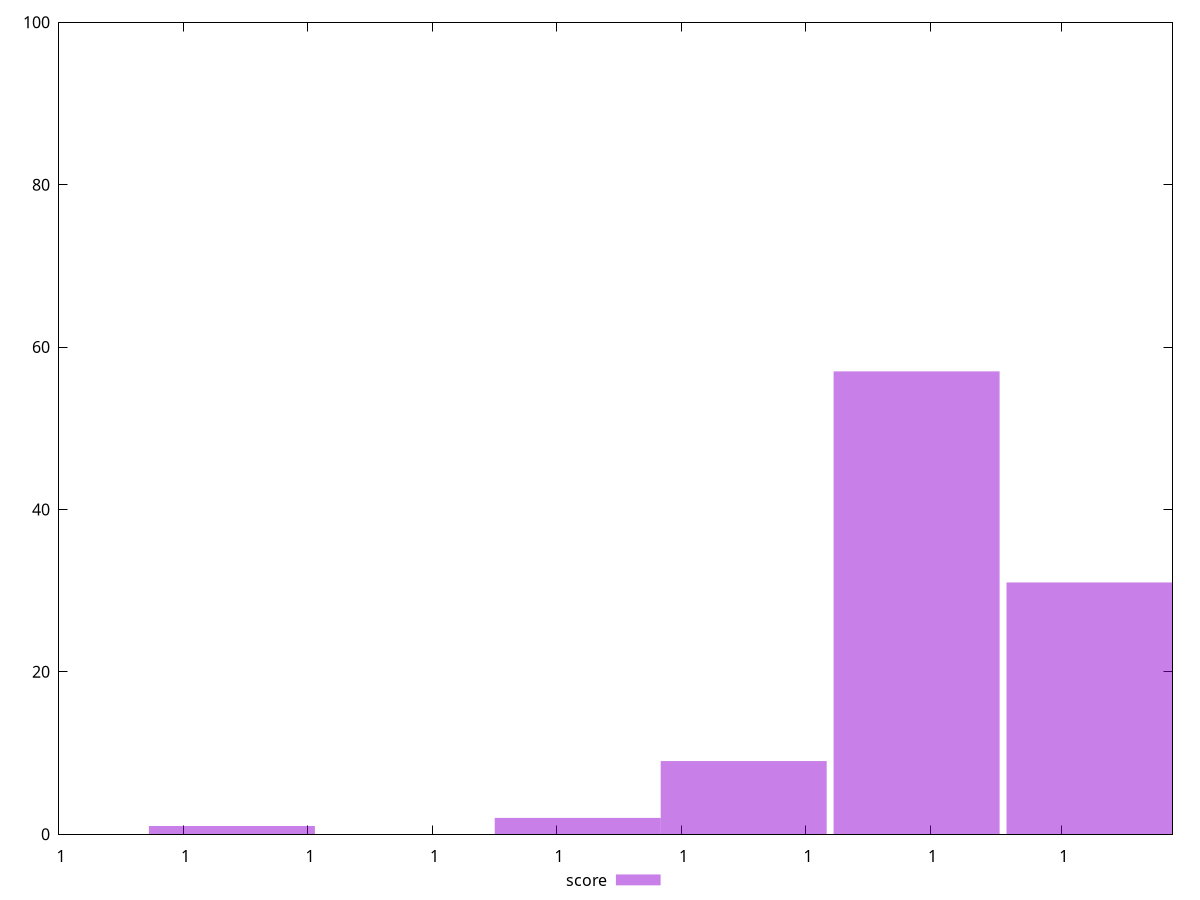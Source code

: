 reset
set terminal svg size 640, 490 enhanced background rgb 'white'
set output "report_00007_2020-12-11T15:55:29.892Z/bootup-time/samples/pages+cached+noexternal+nofonts+nosvg+noimg+nocss+nojs/score/histogram.svg"

$score <<EOF
0.9999999999999979 57
1.0000000000000007 31
0.9999999999999925 2
0.9999999999999951 9
0.9999999999999869 1
EOF

set key outside below
set boxwidth 2.754278004585449e-15
set yrange [0:100]
set style fill transparent solid 0.5 noborder

plot \
  $score title "score" with boxes, \


reset